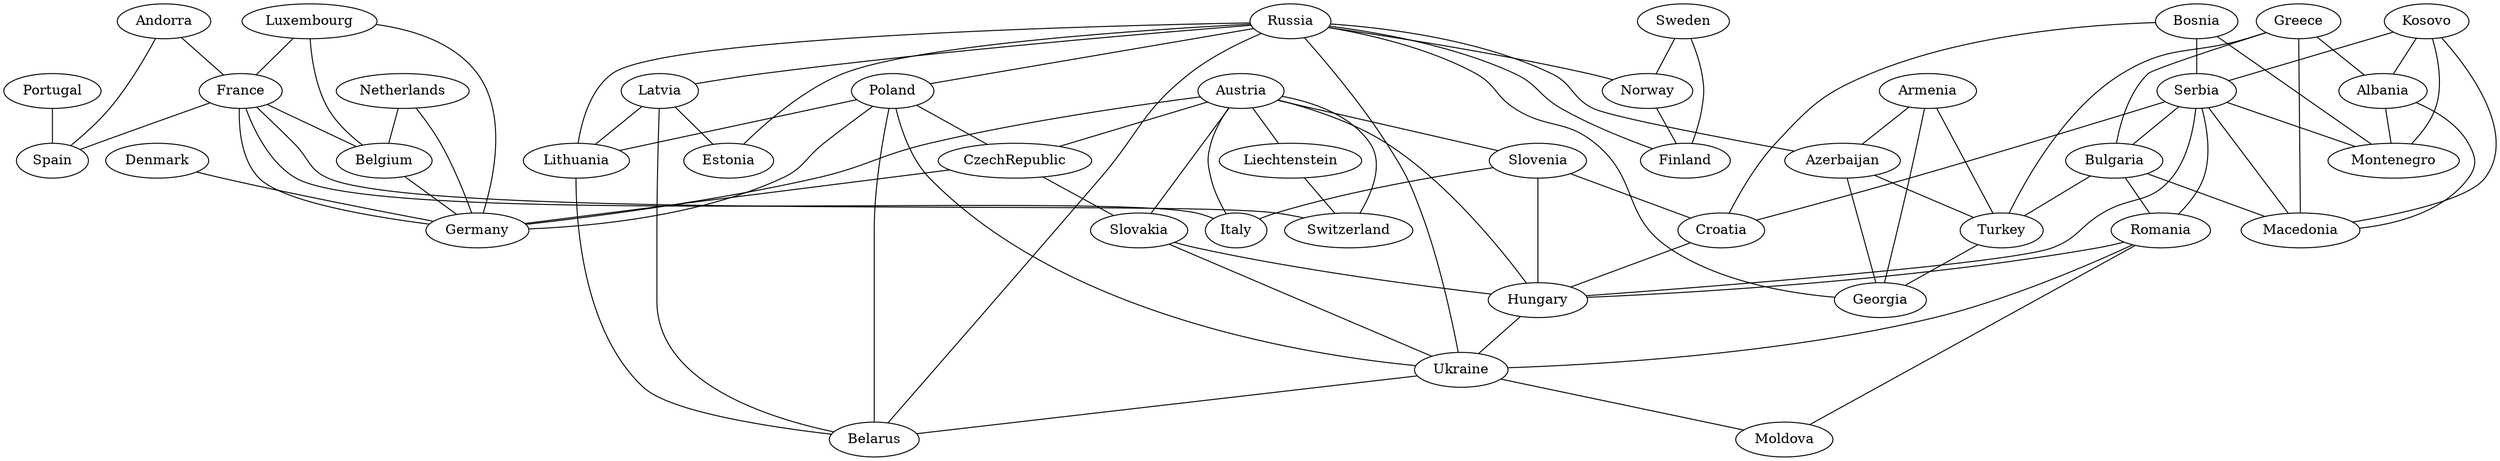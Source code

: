 graph Europe {
	Portugal -- Spain
	Russia -- Azerbaijan
	Russia -- Latvia
	Russia -- Norway
	Russia -- Ukraine
	Russia -- Finland
	Russia -- Poland
	Russia -- Georgia
	Russia -- Belarus
	Russia -- Lithuania
	Russia -- Estonia
	Greece -- Turkey
	Greece -- Macedonia
	Greece -- Bulgaria
	Greece -- Albania
	Armenia -- Azerbaijan
	Armenia -- Turkey
	Armenia -- Georgia
	Bosnia -- Serbia
	Bosnia -- Montenegro
	Bosnia -- Croatia
	Austria -- Hungary
	Austria -- Liechtenstein
	Austria -- Italy
	Austria -- CzechRepublic
	Austria -- Slovakia
	Austria -- Slovenia
	Austria -- Switzerland
	Austria -- Germany
	Netherlands -- Belgium
	Netherlands -- Germany
	Latvia -- Belarus
	Latvia -- Lithuania
	Latvia -- Estonia
	Sweden -- Norway
	Sweden -- Finland
	Kosovo -- Macedonia
	Kosovo -- Serbia
	Kosovo -- Montenegro
	Kosovo -- Albania
	Andorra -- France
	Andorra -- Spain
	Luxembourg -- Belgium
	Luxembourg -- France
	Luxembourg -- Germany
	Liechtenstein -- Switzerland
	Poland -- Ukraine
	Poland -- CzechRepublic
	Poland -- Lithuania
	Poland -- Belarus
	Poland -- Germany
	CzechRepublic -- Slovakia
	CzechRepublic -- Germany
	Slovenia -- Hungary
	Slovenia -- Italy
	Slovenia -- Croatia
	Slovakia -- Hungary
	Slovakia -- Ukraine
	France -- Belgium
	France -- Italy
	France -- Switzerland
	France -- Germany
	France -- Spain
	Serbia -- Romania
	Serbia -- Hungary
	Serbia -- Macedonia
	Serbia -- Bulgaria
	Serbia -- Montenegro
	Serbia -- Croatia
	Bulgaria -- Romania
	Bulgaria -- Turkey
	Bulgaria -- Macedonia
	Lithuania -- Belarus
	Croatia -- Hungary
	Romania -- Hungary
	Romania -- Ukraine
	Romania -- Moldova
	Hungary -- Ukraine
	Ukraine -- Moldova
	Ukraine -- Belarus
	Albania -- Macedonia
	Albania -- Montenegro
	Azerbaijan -- Turkey
	Azerbaijan -- Georgia
	Turkey -- Georgia
	Belgium -- Germany
	Norway -- Finland
	Denmark -- Germany
}

